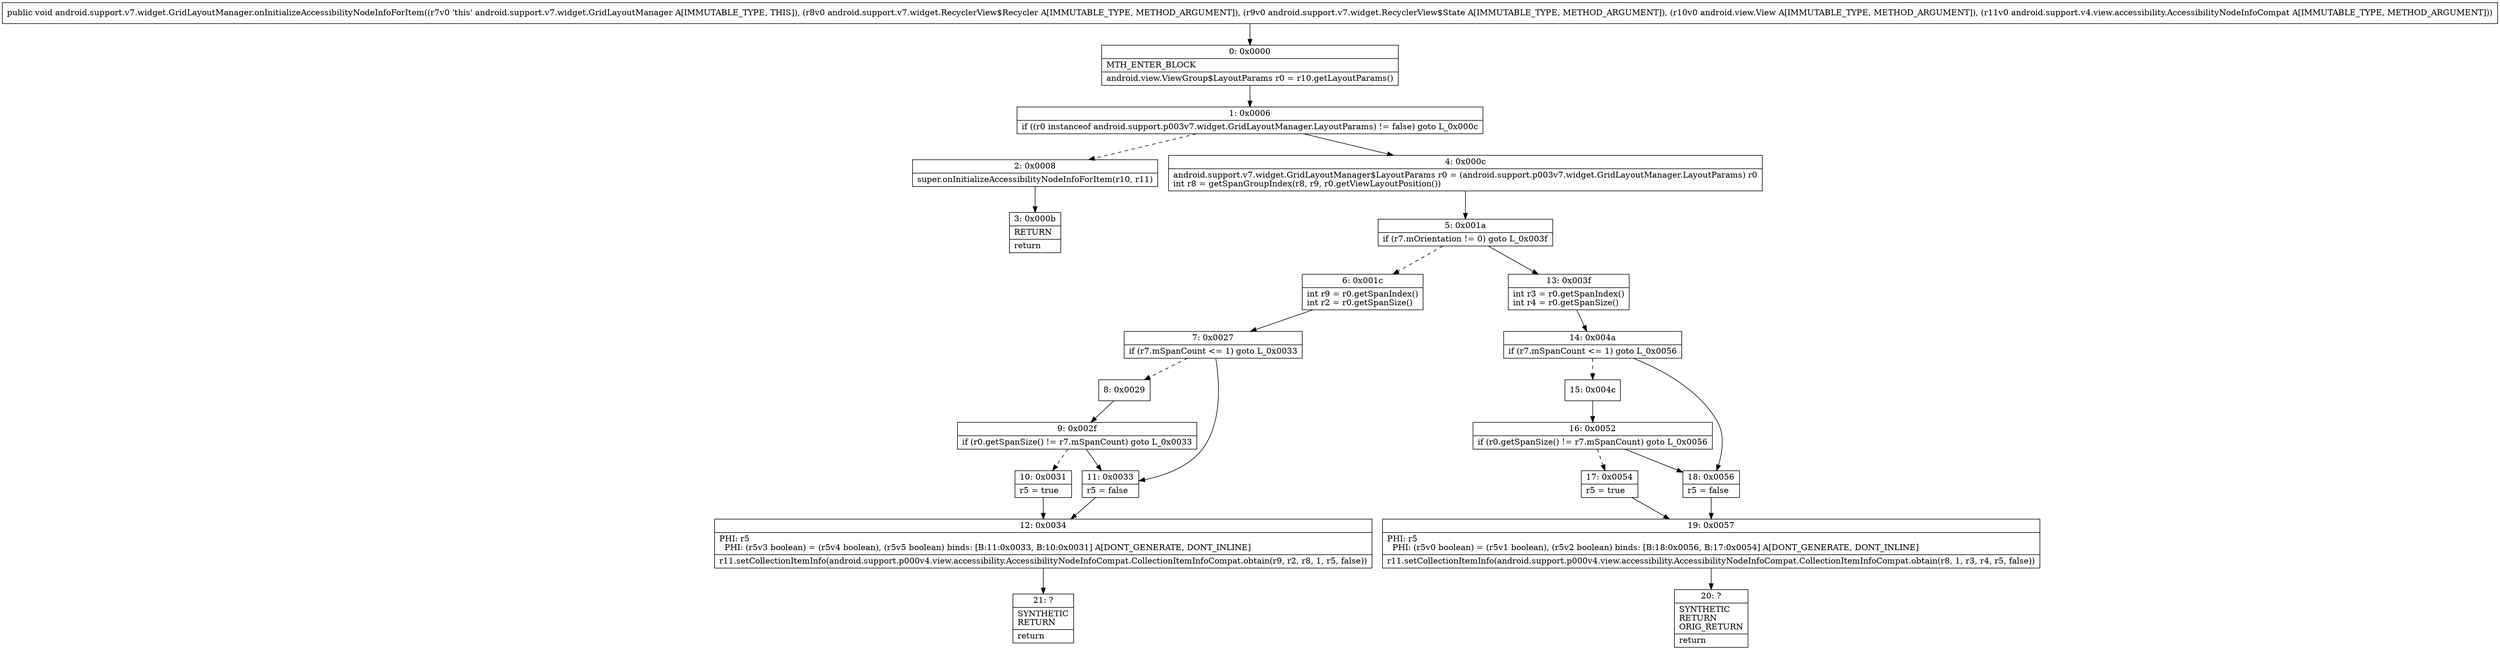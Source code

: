 digraph "CFG forandroid.support.v7.widget.GridLayoutManager.onInitializeAccessibilityNodeInfoForItem(Landroid\/support\/v7\/widget\/RecyclerView$Recycler;Landroid\/support\/v7\/widget\/RecyclerView$State;Landroid\/view\/View;Landroid\/support\/v4\/view\/accessibility\/AccessibilityNodeInfoCompat;)V" {
Node_0 [shape=record,label="{0\:\ 0x0000|MTH_ENTER_BLOCK\l|android.view.ViewGroup$LayoutParams r0 = r10.getLayoutParams()\l}"];
Node_1 [shape=record,label="{1\:\ 0x0006|if ((r0 instanceof android.support.p003v7.widget.GridLayoutManager.LayoutParams) != false) goto L_0x000c\l}"];
Node_2 [shape=record,label="{2\:\ 0x0008|super.onInitializeAccessibilityNodeInfoForItem(r10, r11)\l}"];
Node_3 [shape=record,label="{3\:\ 0x000b|RETURN\l|return\l}"];
Node_4 [shape=record,label="{4\:\ 0x000c|android.support.v7.widget.GridLayoutManager$LayoutParams r0 = (android.support.p003v7.widget.GridLayoutManager.LayoutParams) r0\lint r8 = getSpanGroupIndex(r8, r9, r0.getViewLayoutPosition())\l}"];
Node_5 [shape=record,label="{5\:\ 0x001a|if (r7.mOrientation != 0) goto L_0x003f\l}"];
Node_6 [shape=record,label="{6\:\ 0x001c|int r9 = r0.getSpanIndex()\lint r2 = r0.getSpanSize()\l}"];
Node_7 [shape=record,label="{7\:\ 0x0027|if (r7.mSpanCount \<= 1) goto L_0x0033\l}"];
Node_8 [shape=record,label="{8\:\ 0x0029}"];
Node_9 [shape=record,label="{9\:\ 0x002f|if (r0.getSpanSize() != r7.mSpanCount) goto L_0x0033\l}"];
Node_10 [shape=record,label="{10\:\ 0x0031|r5 = true\l}"];
Node_11 [shape=record,label="{11\:\ 0x0033|r5 = false\l}"];
Node_12 [shape=record,label="{12\:\ 0x0034|PHI: r5 \l  PHI: (r5v3 boolean) = (r5v4 boolean), (r5v5 boolean) binds: [B:11:0x0033, B:10:0x0031] A[DONT_GENERATE, DONT_INLINE]\l|r11.setCollectionItemInfo(android.support.p000v4.view.accessibility.AccessibilityNodeInfoCompat.CollectionItemInfoCompat.obtain(r9, r2, r8, 1, r5, false))\l}"];
Node_13 [shape=record,label="{13\:\ 0x003f|int r3 = r0.getSpanIndex()\lint r4 = r0.getSpanSize()\l}"];
Node_14 [shape=record,label="{14\:\ 0x004a|if (r7.mSpanCount \<= 1) goto L_0x0056\l}"];
Node_15 [shape=record,label="{15\:\ 0x004c}"];
Node_16 [shape=record,label="{16\:\ 0x0052|if (r0.getSpanSize() != r7.mSpanCount) goto L_0x0056\l}"];
Node_17 [shape=record,label="{17\:\ 0x0054|r5 = true\l}"];
Node_18 [shape=record,label="{18\:\ 0x0056|r5 = false\l}"];
Node_19 [shape=record,label="{19\:\ 0x0057|PHI: r5 \l  PHI: (r5v0 boolean) = (r5v1 boolean), (r5v2 boolean) binds: [B:18:0x0056, B:17:0x0054] A[DONT_GENERATE, DONT_INLINE]\l|r11.setCollectionItemInfo(android.support.p000v4.view.accessibility.AccessibilityNodeInfoCompat.CollectionItemInfoCompat.obtain(r8, 1, r3, r4, r5, false))\l}"];
Node_20 [shape=record,label="{20\:\ ?|SYNTHETIC\lRETURN\lORIG_RETURN\l|return\l}"];
Node_21 [shape=record,label="{21\:\ ?|SYNTHETIC\lRETURN\l|return\l}"];
MethodNode[shape=record,label="{public void android.support.v7.widget.GridLayoutManager.onInitializeAccessibilityNodeInfoForItem((r7v0 'this' android.support.v7.widget.GridLayoutManager A[IMMUTABLE_TYPE, THIS]), (r8v0 android.support.v7.widget.RecyclerView$Recycler A[IMMUTABLE_TYPE, METHOD_ARGUMENT]), (r9v0 android.support.v7.widget.RecyclerView$State A[IMMUTABLE_TYPE, METHOD_ARGUMENT]), (r10v0 android.view.View A[IMMUTABLE_TYPE, METHOD_ARGUMENT]), (r11v0 android.support.v4.view.accessibility.AccessibilityNodeInfoCompat A[IMMUTABLE_TYPE, METHOD_ARGUMENT])) }"];
MethodNode -> Node_0;
Node_0 -> Node_1;
Node_1 -> Node_2[style=dashed];
Node_1 -> Node_4;
Node_2 -> Node_3;
Node_4 -> Node_5;
Node_5 -> Node_6[style=dashed];
Node_5 -> Node_13;
Node_6 -> Node_7;
Node_7 -> Node_8[style=dashed];
Node_7 -> Node_11;
Node_8 -> Node_9;
Node_9 -> Node_10[style=dashed];
Node_9 -> Node_11;
Node_10 -> Node_12;
Node_11 -> Node_12;
Node_12 -> Node_21;
Node_13 -> Node_14;
Node_14 -> Node_15[style=dashed];
Node_14 -> Node_18;
Node_15 -> Node_16;
Node_16 -> Node_17[style=dashed];
Node_16 -> Node_18;
Node_17 -> Node_19;
Node_18 -> Node_19;
Node_19 -> Node_20;
}

